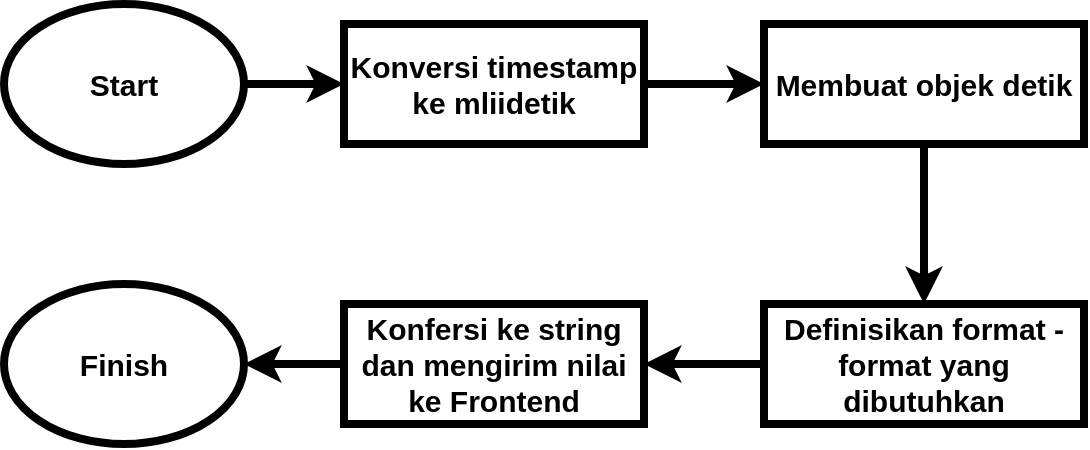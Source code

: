 <mxfile version="24.5.3" type="device">
  <diagram id="kDdkKMHwAZtVgaIrLqBa" name="Page-1">
    <mxGraphModel dx="1002" dy="617" grid="1" gridSize="10" guides="1" tooltips="1" connect="1" arrows="1" fold="1" page="1" pageScale="1" pageWidth="850" pageHeight="1100" math="0" shadow="0">
      <root>
        <mxCell id="0" />
        <mxCell id="1" parent="0" />
        <mxCell id="X3f5UDYvIKCEJkWEha-Z-3" value="" style="edgeStyle=orthogonalEdgeStyle;rounded=0;orthogonalLoop=1;jettySize=auto;html=1;fontStyle=1;fontSize=15;strokeWidth=4;" edge="1" parent="1" source="X3f5UDYvIKCEJkWEha-Z-1" target="X3f5UDYvIKCEJkWEha-Z-2">
          <mxGeometry relative="1" as="geometry" />
        </mxCell>
        <mxCell id="X3f5UDYvIKCEJkWEha-Z-1" value="Start" style="ellipse;whiteSpace=wrap;html=1;fontStyle=1;fontSize=15;strokeWidth=4;" vertex="1" parent="1">
          <mxGeometry x="160" y="130" width="120" height="80" as="geometry" />
        </mxCell>
        <mxCell id="X3f5UDYvIKCEJkWEha-Z-5" value="" style="edgeStyle=orthogonalEdgeStyle;rounded=0;orthogonalLoop=1;jettySize=auto;html=1;fontStyle=1;fontSize=15;strokeWidth=4;" edge="1" parent="1" source="X3f5UDYvIKCEJkWEha-Z-2" target="X3f5UDYvIKCEJkWEha-Z-4">
          <mxGeometry relative="1" as="geometry" />
        </mxCell>
        <mxCell id="X3f5UDYvIKCEJkWEha-Z-2" value="Konversi timestamp ke mliidetik" style="whiteSpace=wrap;html=1;fontStyle=1;fontSize=15;strokeWidth=4;" vertex="1" parent="1">
          <mxGeometry x="330" y="140" width="150" height="60" as="geometry" />
        </mxCell>
        <mxCell id="X3f5UDYvIKCEJkWEha-Z-7" value="" style="edgeStyle=orthogonalEdgeStyle;rounded=0;orthogonalLoop=1;jettySize=auto;html=1;fontStyle=1;fontSize=15;strokeWidth=4;" edge="1" parent="1" source="X3f5UDYvIKCEJkWEha-Z-4" target="X3f5UDYvIKCEJkWEha-Z-6">
          <mxGeometry relative="1" as="geometry" />
        </mxCell>
        <mxCell id="X3f5UDYvIKCEJkWEha-Z-4" value="Membuat objek detik" style="whiteSpace=wrap;html=1;fontStyle=1;fontSize=15;strokeWidth=4;" vertex="1" parent="1">
          <mxGeometry x="540" y="140" width="160" height="60" as="geometry" />
        </mxCell>
        <mxCell id="X3f5UDYvIKCEJkWEha-Z-9" value="" style="edgeStyle=orthogonalEdgeStyle;rounded=0;orthogonalLoop=1;jettySize=auto;html=1;fontStyle=1;fontSize=15;strokeWidth=4;" edge="1" parent="1" source="X3f5UDYvIKCEJkWEha-Z-6" target="X3f5UDYvIKCEJkWEha-Z-8">
          <mxGeometry relative="1" as="geometry" />
        </mxCell>
        <mxCell id="X3f5UDYvIKCEJkWEha-Z-6" value="Definisikan format - format yang dibutuhkan" style="whiteSpace=wrap;html=1;fontStyle=1;fontSize=15;strokeWidth=4;" vertex="1" parent="1">
          <mxGeometry x="540" y="280" width="160" height="60" as="geometry" />
        </mxCell>
        <mxCell id="X3f5UDYvIKCEJkWEha-Z-11" value="" style="edgeStyle=orthogonalEdgeStyle;rounded=0;orthogonalLoop=1;jettySize=auto;html=1;fontStyle=1;fontSize=15;strokeWidth=4;" edge="1" parent="1" source="X3f5UDYvIKCEJkWEha-Z-8" target="X3f5UDYvIKCEJkWEha-Z-10">
          <mxGeometry relative="1" as="geometry" />
        </mxCell>
        <mxCell id="X3f5UDYvIKCEJkWEha-Z-8" value="Konfersi ke string dan mengirim nilai ke Frontend" style="whiteSpace=wrap;html=1;fontStyle=1;fontSize=15;strokeWidth=4;" vertex="1" parent="1">
          <mxGeometry x="330" y="280" width="150" height="60" as="geometry" />
        </mxCell>
        <mxCell id="X3f5UDYvIKCEJkWEha-Z-10" value="Finish" style="ellipse;whiteSpace=wrap;html=1;fontStyle=1;fontSize=15;strokeWidth=4;" vertex="1" parent="1">
          <mxGeometry x="160" y="270" width="120" height="80" as="geometry" />
        </mxCell>
      </root>
    </mxGraphModel>
  </diagram>
</mxfile>
